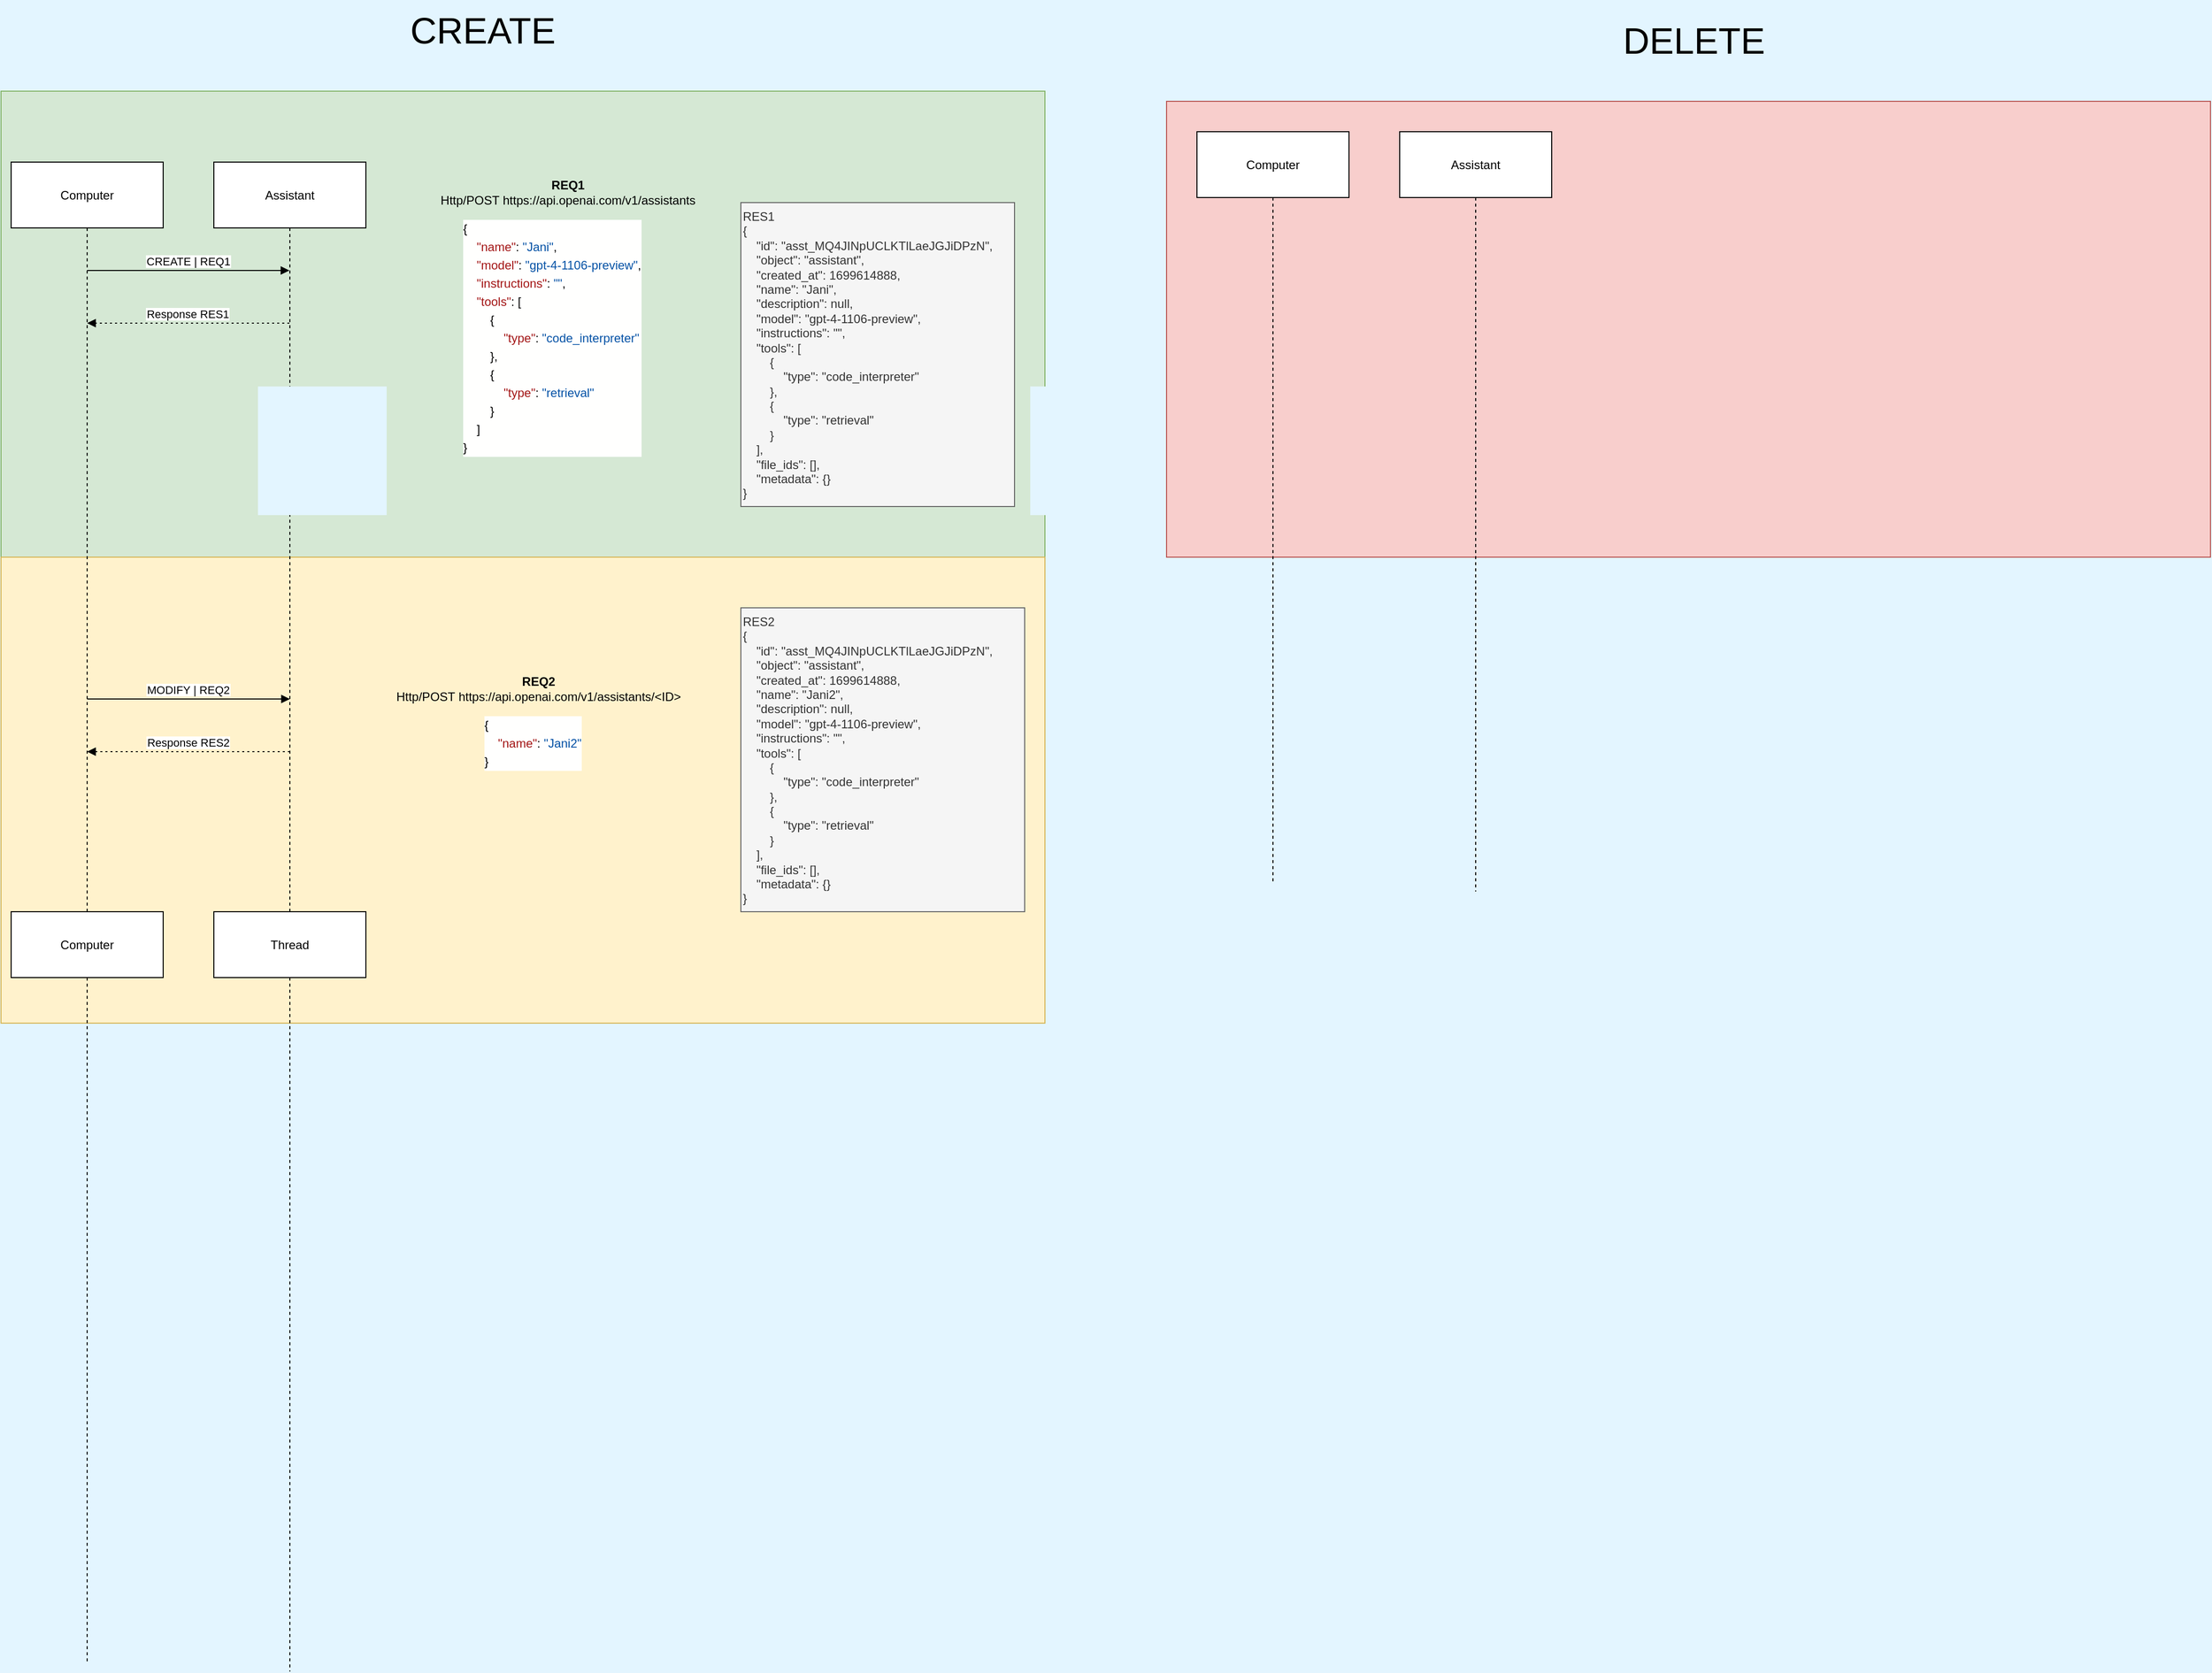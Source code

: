 <mxfile version="22.1.0" type="device">
  <diagram name="1 oldal" id="54SB-Y210paGUx1GDGjb">
    <mxGraphModel dx="3257" dy="1860" grid="0" gridSize="10" guides="1" tooltips="1" connect="1" arrows="1" fold="1" page="1" pageScale="1" pageWidth="827" pageHeight="1169" background="#E3F5FF" math="0" shadow="0">
      <root>
        <mxCell id="0" />
        <mxCell id="1" parent="0" />
        <mxCell id="R3KVl7gJMCTaAPqwiS7X-42" value="" style="rounded=0;whiteSpace=wrap;html=1;fillColor=#d5e8d4;strokeColor=#82b366;" vertex="1" parent="1">
          <mxGeometry x="40" y="100" width="1030" height="460" as="geometry" />
        </mxCell>
        <mxCell id="R3KVl7gJMCTaAPqwiS7X-41" value="" style="rounded=0;whiteSpace=wrap;html=1;fillColor=#fff2cc;strokeColor=#d6b656;" vertex="1" parent="1">
          <mxGeometry x="40" y="560" width="1030" height="460" as="geometry" />
        </mxCell>
        <mxCell id="2" value="Computer" style="shape=umlLifeline;perimeter=lifelinePerimeter;whiteSpace=wrap;container=1;dropTarget=0;collapsible=0;recursiveResize=0;outlineConnect=0;portConstraint=eastwest;newEdgeStyle={&quot;edgeStyle&quot;:&quot;elbowEdgeStyle&quot;,&quot;elbow&quot;:&quot;vertical&quot;,&quot;curved&quot;:0,&quot;rounded&quot;:0};size=65;" parent="1" vertex="1">
          <mxGeometry x="50" y="170" width="150" height="740" as="geometry" />
        </mxCell>
        <mxCell id="3" value="Assistant" style="shape=umlLifeline;perimeter=lifelinePerimeter;whiteSpace=wrap;container=1;dropTarget=0;collapsible=0;recursiveResize=0;outlineConnect=0;portConstraint=eastwest;newEdgeStyle={&quot;edgeStyle&quot;:&quot;elbowEdgeStyle&quot;,&quot;elbow&quot;:&quot;vertical&quot;,&quot;curved&quot;:0,&quot;rounded&quot;:0};size=65;" parent="1" vertex="1">
          <mxGeometry x="250" y="170" width="150" height="750" as="geometry" />
        </mxCell>
        <mxCell id="5" value="CREATE | REQ1" style="verticalAlign=bottom;endArrow=block;edgeStyle=elbowEdgeStyle;elbow=horizontal;curved=0;rounded=0;" parent="1" source="2" target="3" edge="1">
          <mxGeometry relative="1" as="geometry">
            <Array as="points">
              <mxPoint x="235" y="277" />
            </Array>
          </mxGeometry>
        </mxCell>
        <mxCell id="6" value="Response RES1" style="verticalAlign=bottom;endArrow=block;edgeStyle=elbowEdgeStyle;elbow=vertical;curved=0;rounded=0;dashed=1;dashPattern=2 3;" parent="1" source="3" target="2" edge="1">
          <mxGeometry relative="1" as="geometry">
            <Array as="points">
              <mxPoint x="235" y="329" />
            </Array>
          </mxGeometry>
        </mxCell>
        <mxCell id="R3KVl7gJMCTaAPqwiS7X-14" value="&lt;div style=&quot;color: rgb(0, 0, 0); background-color: rgb(255, 255, 254); font-weight: normal; font-size: 12px; line-height: 18px;&quot;&gt;&lt;div&gt;&lt;span style=&quot;color: #000000;&quot;&gt;{&lt;/span&gt;&lt;/div&gt;&lt;div&gt;&lt;span style=&quot;color: #000000;&quot;&gt;&amp;nbsp;&amp;nbsp;&amp;nbsp;&amp;nbsp;&lt;/span&gt;&lt;span style=&quot;color: #a31515;&quot;&gt;&quot;name&quot;&lt;/span&gt;&lt;span style=&quot;color: #000000;&quot;&gt;:&amp;nbsp;&lt;/span&gt;&lt;span style=&quot;color: #0451a5;&quot;&gt;&quot;Jani&quot;&lt;/span&gt;&lt;span style=&quot;color: #000000;&quot;&gt;,&lt;/span&gt;&lt;/div&gt;&lt;div&gt;&lt;span style=&quot;color: #000000;&quot;&gt;&amp;nbsp;&amp;nbsp;&amp;nbsp;&amp;nbsp;&lt;/span&gt;&lt;span style=&quot;color: #a31515;&quot;&gt;&quot;model&quot;&lt;/span&gt;&lt;span style=&quot;color: #000000;&quot;&gt;:&amp;nbsp;&lt;/span&gt;&lt;span style=&quot;color: #0451a5;&quot;&gt;&quot;gpt-4-1106-preview&quot;&lt;/span&gt;&lt;span style=&quot;color: #000000;&quot;&gt;,&lt;/span&gt;&lt;/div&gt;&lt;div&gt;&lt;span style=&quot;color: #000000;&quot;&gt;&amp;nbsp;&amp;nbsp;&amp;nbsp;&amp;nbsp;&lt;/span&gt;&lt;span style=&quot;color: #a31515;&quot;&gt;&quot;instructions&quot;&lt;/span&gt;&lt;span style=&quot;color: #000000;&quot;&gt;:&amp;nbsp;&lt;/span&gt;&lt;span style=&quot;color: #0451a5;&quot;&gt;&quot;&quot;&lt;/span&gt;&lt;span style=&quot;color: #000000;&quot;&gt;,&lt;/span&gt;&lt;/div&gt;&lt;div&gt;&lt;span style=&quot;color: #000000;&quot;&gt;&amp;nbsp;&amp;nbsp;&amp;nbsp;&amp;nbsp;&lt;/span&gt;&lt;span style=&quot;color: #a31515;&quot;&gt;&quot;tools&quot;&lt;/span&gt;&lt;span style=&quot;color: #000000;&quot;&gt;:&amp;nbsp;[&lt;/span&gt;&lt;/div&gt;&lt;div&gt;&lt;span style=&quot;color: #000000;&quot;&gt;&amp;nbsp;&amp;nbsp;&amp;nbsp;&amp;nbsp;&amp;nbsp;&amp;nbsp;&amp;nbsp;&amp;nbsp;{&lt;/span&gt;&lt;/div&gt;&lt;div&gt;&lt;span style=&quot;color: #000000;&quot;&gt;&amp;nbsp;&amp;nbsp;&amp;nbsp;&amp;nbsp;&amp;nbsp;&amp;nbsp;&amp;nbsp;&amp;nbsp;&amp;nbsp;&amp;nbsp;&amp;nbsp;&amp;nbsp;&lt;/span&gt;&lt;span style=&quot;color: #a31515;&quot;&gt;&quot;type&quot;&lt;/span&gt;&lt;span style=&quot;color: #000000;&quot;&gt;:&amp;nbsp;&lt;/span&gt;&lt;span style=&quot;color: #0451a5;&quot;&gt;&quot;code_interpreter&quot;&lt;/span&gt;&lt;/div&gt;&lt;div&gt;&lt;span style=&quot;color: #000000;&quot;&gt;&amp;nbsp;&amp;nbsp;&amp;nbsp;&amp;nbsp;&amp;nbsp;&amp;nbsp;&amp;nbsp;&amp;nbsp;},&lt;/span&gt;&lt;/div&gt;&lt;div&gt;&lt;span style=&quot;color: #000000;&quot;&gt;&amp;nbsp;&amp;nbsp;&amp;nbsp;&amp;nbsp;&amp;nbsp;&amp;nbsp;&amp;nbsp;&amp;nbsp;{&lt;/span&gt;&lt;/div&gt;&lt;div&gt;&lt;span style=&quot;color: #000000;&quot;&gt;&amp;nbsp;&amp;nbsp;&amp;nbsp;&amp;nbsp;&amp;nbsp;&amp;nbsp;&amp;nbsp;&amp;nbsp;&amp;nbsp;&amp;nbsp;&amp;nbsp;&amp;nbsp;&lt;/span&gt;&lt;span style=&quot;color: #a31515;&quot;&gt;&quot;type&quot;&lt;/span&gt;&lt;span style=&quot;color: #000000;&quot;&gt;:&amp;nbsp;&lt;/span&gt;&lt;span style=&quot;color: #0451a5;&quot;&gt;&quot;retrieval&quot;&lt;/span&gt;&lt;/div&gt;&lt;div&gt;&lt;span style=&quot;color: #000000;&quot;&gt;&amp;nbsp;&amp;nbsp;&amp;nbsp;&amp;nbsp;&amp;nbsp;&amp;nbsp;&amp;nbsp;&amp;nbsp;}&lt;/span&gt;&lt;/div&gt;&lt;div&gt;&lt;span style=&quot;color: #000000;&quot;&gt;&amp;nbsp;&amp;nbsp;&amp;nbsp;&amp;nbsp;]&lt;/span&gt;&lt;/div&gt;&lt;div&gt;&lt;span style=&quot;color: #000000;&quot;&gt;}&lt;/span&gt;&lt;/div&gt;&lt;/div&gt;" style="text;whiteSpace=wrap;html=1;" vertex="1" parent="1">
          <mxGeometry x="494" y="220" width="256" height="260" as="geometry" />
        </mxCell>
        <mxCell id="R3KVl7gJMCTaAPqwiS7X-17" value="REQ1&lt;br&gt;&lt;span style=&quot;font-weight: normal;&quot;&gt;Http/POST&amp;nbsp;https://api.openai.com/v1/assistants&lt;/span&gt;" style="text;html=1;align=center;verticalAlign=middle;resizable=0;points=[];autosize=1;strokeColor=none;fillColor=none;fontStyle=1" vertex="1" parent="1">
          <mxGeometry x="464" y="180" width="270" height="40" as="geometry" />
        </mxCell>
        <mxCell id="R3KVl7gJMCTaAPqwiS7X-18" value="MODIFY | REQ2" style="verticalAlign=bottom;endArrow=block;edgeStyle=elbowEdgeStyle;elbow=vertical;curved=0;rounded=0;" edge="1" parent="1">
          <mxGeometry relative="1" as="geometry">
            <Array as="points">
              <mxPoint x="235" y="700" />
            </Array>
            <mxPoint x="125" y="700" as="sourcePoint" />
            <mxPoint x="325" y="700" as="targetPoint" />
          </mxGeometry>
        </mxCell>
        <mxCell id="R3KVl7gJMCTaAPqwiS7X-19" value="Response RES2" style="verticalAlign=bottom;endArrow=block;edgeStyle=elbowEdgeStyle;elbow=horizontal;curved=0;rounded=0;dashed=1;dashPattern=2 3;" edge="1" parent="1">
          <mxGeometry relative="1" as="geometry">
            <Array as="points">
              <mxPoint x="235" y="752" />
            </Array>
            <mxPoint x="325" y="752" as="sourcePoint" />
            <mxPoint x="125" y="752" as="targetPoint" />
          </mxGeometry>
        </mxCell>
        <mxCell id="R3KVl7gJMCTaAPqwiS7X-20" value="REQ2&lt;br&gt;&lt;span style=&quot;font-weight: normal;&quot;&gt;Http/POST&amp;nbsp;https://api.openai.com/v1/assistants/&amp;lt;ID&amp;gt;&lt;/span&gt;" style="text;html=1;align=center;verticalAlign=middle;resizable=0;points=[];autosize=1;strokeColor=none;fillColor=none;fontStyle=1" vertex="1" parent="1">
          <mxGeometry x="420" y="670" width="300" height="40" as="geometry" />
        </mxCell>
        <mxCell id="R3KVl7gJMCTaAPqwiS7X-21" value="&lt;div style=&quot;color: rgb(0, 0, 0); background-color: rgb(255, 255, 254); font-weight: normal; font-size: 12px; line-height: 18px;&quot;&gt;&lt;div&gt;&lt;span style=&quot;color: #000000;&quot;&gt;{&lt;/span&gt;&lt;/div&gt;&lt;div&gt;&lt;span style=&quot;color: #000000;&quot;&gt;&amp;nbsp;&amp;nbsp;&amp;nbsp;&amp;nbsp;&lt;/span&gt;&lt;span style=&quot;color: #a31515;&quot;&gt;&quot;name&quot;&lt;/span&gt;&lt;span style=&quot;color: #000000;&quot;&gt;:&amp;nbsp;&lt;/span&gt;&lt;span style=&quot;color: #0451a5;&quot;&gt;&quot;Jani2&quot;&lt;/span&gt;&lt;/div&gt;&lt;div&gt;&lt;span style=&quot;color: #000000;&quot;&gt;}&lt;/span&gt;&lt;/div&gt;&lt;/div&gt;" style="text;whiteSpace=wrap;html=1;" vertex="1" parent="1">
          <mxGeometry x="515" y="710" width="130" height="80" as="geometry" />
        </mxCell>
        <mxCell id="R3KVl7gJMCTaAPqwiS7X-22" value="RES1&#xa;{&#xa;    &quot;id&quot;: &quot;asst_MQ4JINpUCLKTlLaeJGJiDPzN&quot;,&#xa;    &quot;object&quot;: &quot;assistant&quot;,&#xa;    &quot;created_at&quot;: 1699614888,&#xa;    &quot;name&quot;: &quot;Jani&quot;,&#xa;    &quot;description&quot;: null,&#xa;    &quot;model&quot;: &quot;gpt-4-1106-preview&quot;,&#xa;    &quot;instructions&quot;: &quot;&quot;,&#xa;    &quot;tools&quot;: [&#xa;        {&#xa;            &quot;type&quot;: &quot;code_interpreter&quot;&#xa;        },&#xa;        {&#xa;            &quot;type&quot;: &quot;retrieval&quot;&#xa;        }&#xa;    ],&#xa;    &quot;file_ids&quot;: [],&#xa;    &quot;metadata&quot;: {}&#xa;}" style="text;whiteSpace=wrap;fillColor=#f5f5f5;fontColor=#333333;strokeColor=#666666;" vertex="1" parent="1">
          <mxGeometry x="770" y="210" width="270" height="300" as="geometry" />
        </mxCell>
        <mxCell id="R3KVl7gJMCTaAPqwiS7X-23" value="RES2&#xa;{&#xa;    &quot;id&quot;: &quot;asst_MQ4JINpUCLKTlLaeJGJiDPzN&quot;,&#xa;    &quot;object&quot;: &quot;assistant&quot;,&#xa;    &quot;created_at&quot;: 1699614888,&#xa;    &quot;name&quot;: &quot;Jani2&quot;,&#xa;    &quot;description&quot;: null,&#xa;    &quot;model&quot;: &quot;gpt-4-1106-preview&quot;,&#xa;    &quot;instructions&quot;: &quot;&quot;,&#xa;    &quot;tools&quot;: [&#xa;        {&#xa;            &quot;type&quot;: &quot;code_interpreter&quot;&#xa;        },&#xa;        {&#xa;            &quot;type&quot;: &quot;retrieval&quot;&#xa;        }&#xa;    ],&#xa;    &quot;file_ids&quot;: [],&#xa;    &quot;metadata&quot;: {}&#xa;}" style="text;whiteSpace=wrap;fillColor=#f5f5f5;fontColor=#333333;strokeColor=#666666;" vertex="1" parent="1">
          <mxGeometry x="770" y="610" width="280" height="300" as="geometry" />
        </mxCell>
        <mxCell id="R3KVl7gJMCTaAPqwiS7X-36" value="Thread" style="shape=umlLifeline;perimeter=lifelinePerimeter;whiteSpace=wrap;container=1;dropTarget=0;collapsible=0;recursiveResize=0;outlineConnect=0;portConstraint=eastwest;newEdgeStyle={&quot;edgeStyle&quot;:&quot;elbowEdgeStyle&quot;,&quot;elbow&quot;:&quot;vertical&quot;,&quot;curved&quot;:0,&quot;rounded&quot;:0};size=65;" vertex="1" parent="1">
          <mxGeometry x="250" y="910" width="150" height="750" as="geometry" />
        </mxCell>
        <mxCell id="R3KVl7gJMCTaAPqwiS7X-37" value="Computer" style="shape=umlLifeline;perimeter=lifelinePerimeter;whiteSpace=wrap;container=1;dropTarget=0;collapsible=0;recursiveResize=0;outlineConnect=0;portConstraint=eastwest;newEdgeStyle={&quot;edgeStyle&quot;:&quot;elbowEdgeStyle&quot;,&quot;elbow&quot;:&quot;vertical&quot;,&quot;curved&quot;:0,&quot;rounded&quot;:0};size=65;" vertex="1" parent="1">
          <mxGeometry x="50" y="910" width="150" height="740" as="geometry" />
        </mxCell>
        <mxCell id="R3KVl7gJMCTaAPqwiS7X-38" value="CREATE" style="text;html=1;align=center;verticalAlign=middle;resizable=0;points=[];autosize=1;strokeColor=none;fillColor=none;fontSize=36;" vertex="1" parent="1">
          <mxGeometry x="430" y="10" width="170" height="60" as="geometry" />
        </mxCell>
        <mxCell id="R3KVl7gJMCTaAPqwiS7X-40" value="DELETE" style="text;html=1;align=center;verticalAlign=middle;resizable=0;points=[];autosize=1;strokeColor=none;fillColor=none;fontSize=36;" vertex="1" parent="1">
          <mxGeometry x="1630" y="20" width="160" height="60" as="geometry" />
        </mxCell>
        <mxCell id="R3KVl7gJMCTaAPqwiS7X-43" value="" style="rounded=0;whiteSpace=wrap;html=1;fillColor=#f8cecc;strokeColor=#b85450;" vertex="1" parent="1">
          <mxGeometry x="1190" y="110" width="1030" height="450" as="geometry" />
        </mxCell>
        <mxCell id="R3KVl7gJMCTaAPqwiS7X-44" value="Computer" style="shape=umlLifeline;perimeter=lifelinePerimeter;whiteSpace=wrap;container=1;dropTarget=0;collapsible=0;recursiveResize=0;outlineConnect=0;portConstraint=eastwest;newEdgeStyle={&quot;edgeStyle&quot;:&quot;elbowEdgeStyle&quot;,&quot;elbow&quot;:&quot;vertical&quot;,&quot;curved&quot;:0,&quot;rounded&quot;:0};size=65;" vertex="1" parent="1">
          <mxGeometry x="1220" y="140" width="150" height="740" as="geometry" />
        </mxCell>
        <mxCell id="R3KVl7gJMCTaAPqwiS7X-45" value="Assistant" style="shape=umlLifeline;perimeter=lifelinePerimeter;whiteSpace=wrap;container=1;dropTarget=0;collapsible=0;recursiveResize=0;outlineConnect=0;portConstraint=eastwest;newEdgeStyle={&quot;edgeStyle&quot;:&quot;elbowEdgeStyle&quot;,&quot;elbow&quot;:&quot;vertical&quot;,&quot;curved&quot;:0,&quot;rounded&quot;:0};size=65;" vertex="1" parent="1">
          <mxGeometry x="1420" y="140" width="150" height="750" as="geometry" />
        </mxCell>
      </root>
    </mxGraphModel>
  </diagram>
</mxfile>
